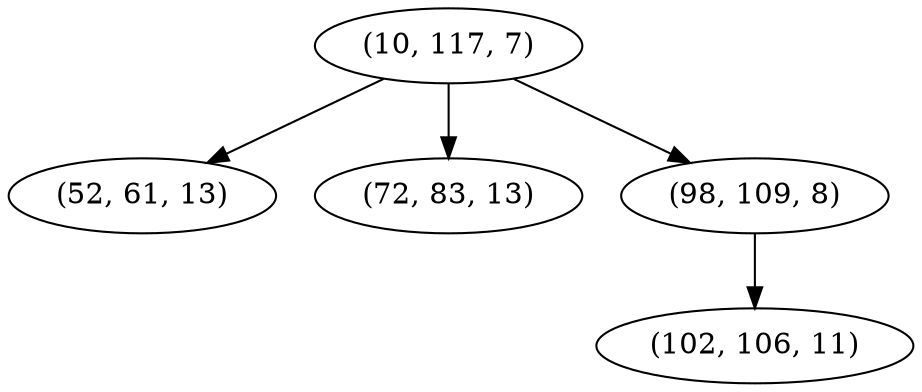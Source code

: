 digraph tree {
    "(10, 117, 7)";
    "(52, 61, 13)";
    "(72, 83, 13)";
    "(98, 109, 8)";
    "(102, 106, 11)";
    "(10, 117, 7)" -> "(52, 61, 13)";
    "(10, 117, 7)" -> "(72, 83, 13)";
    "(10, 117, 7)" -> "(98, 109, 8)";
    "(98, 109, 8)" -> "(102, 106, 11)";
}
